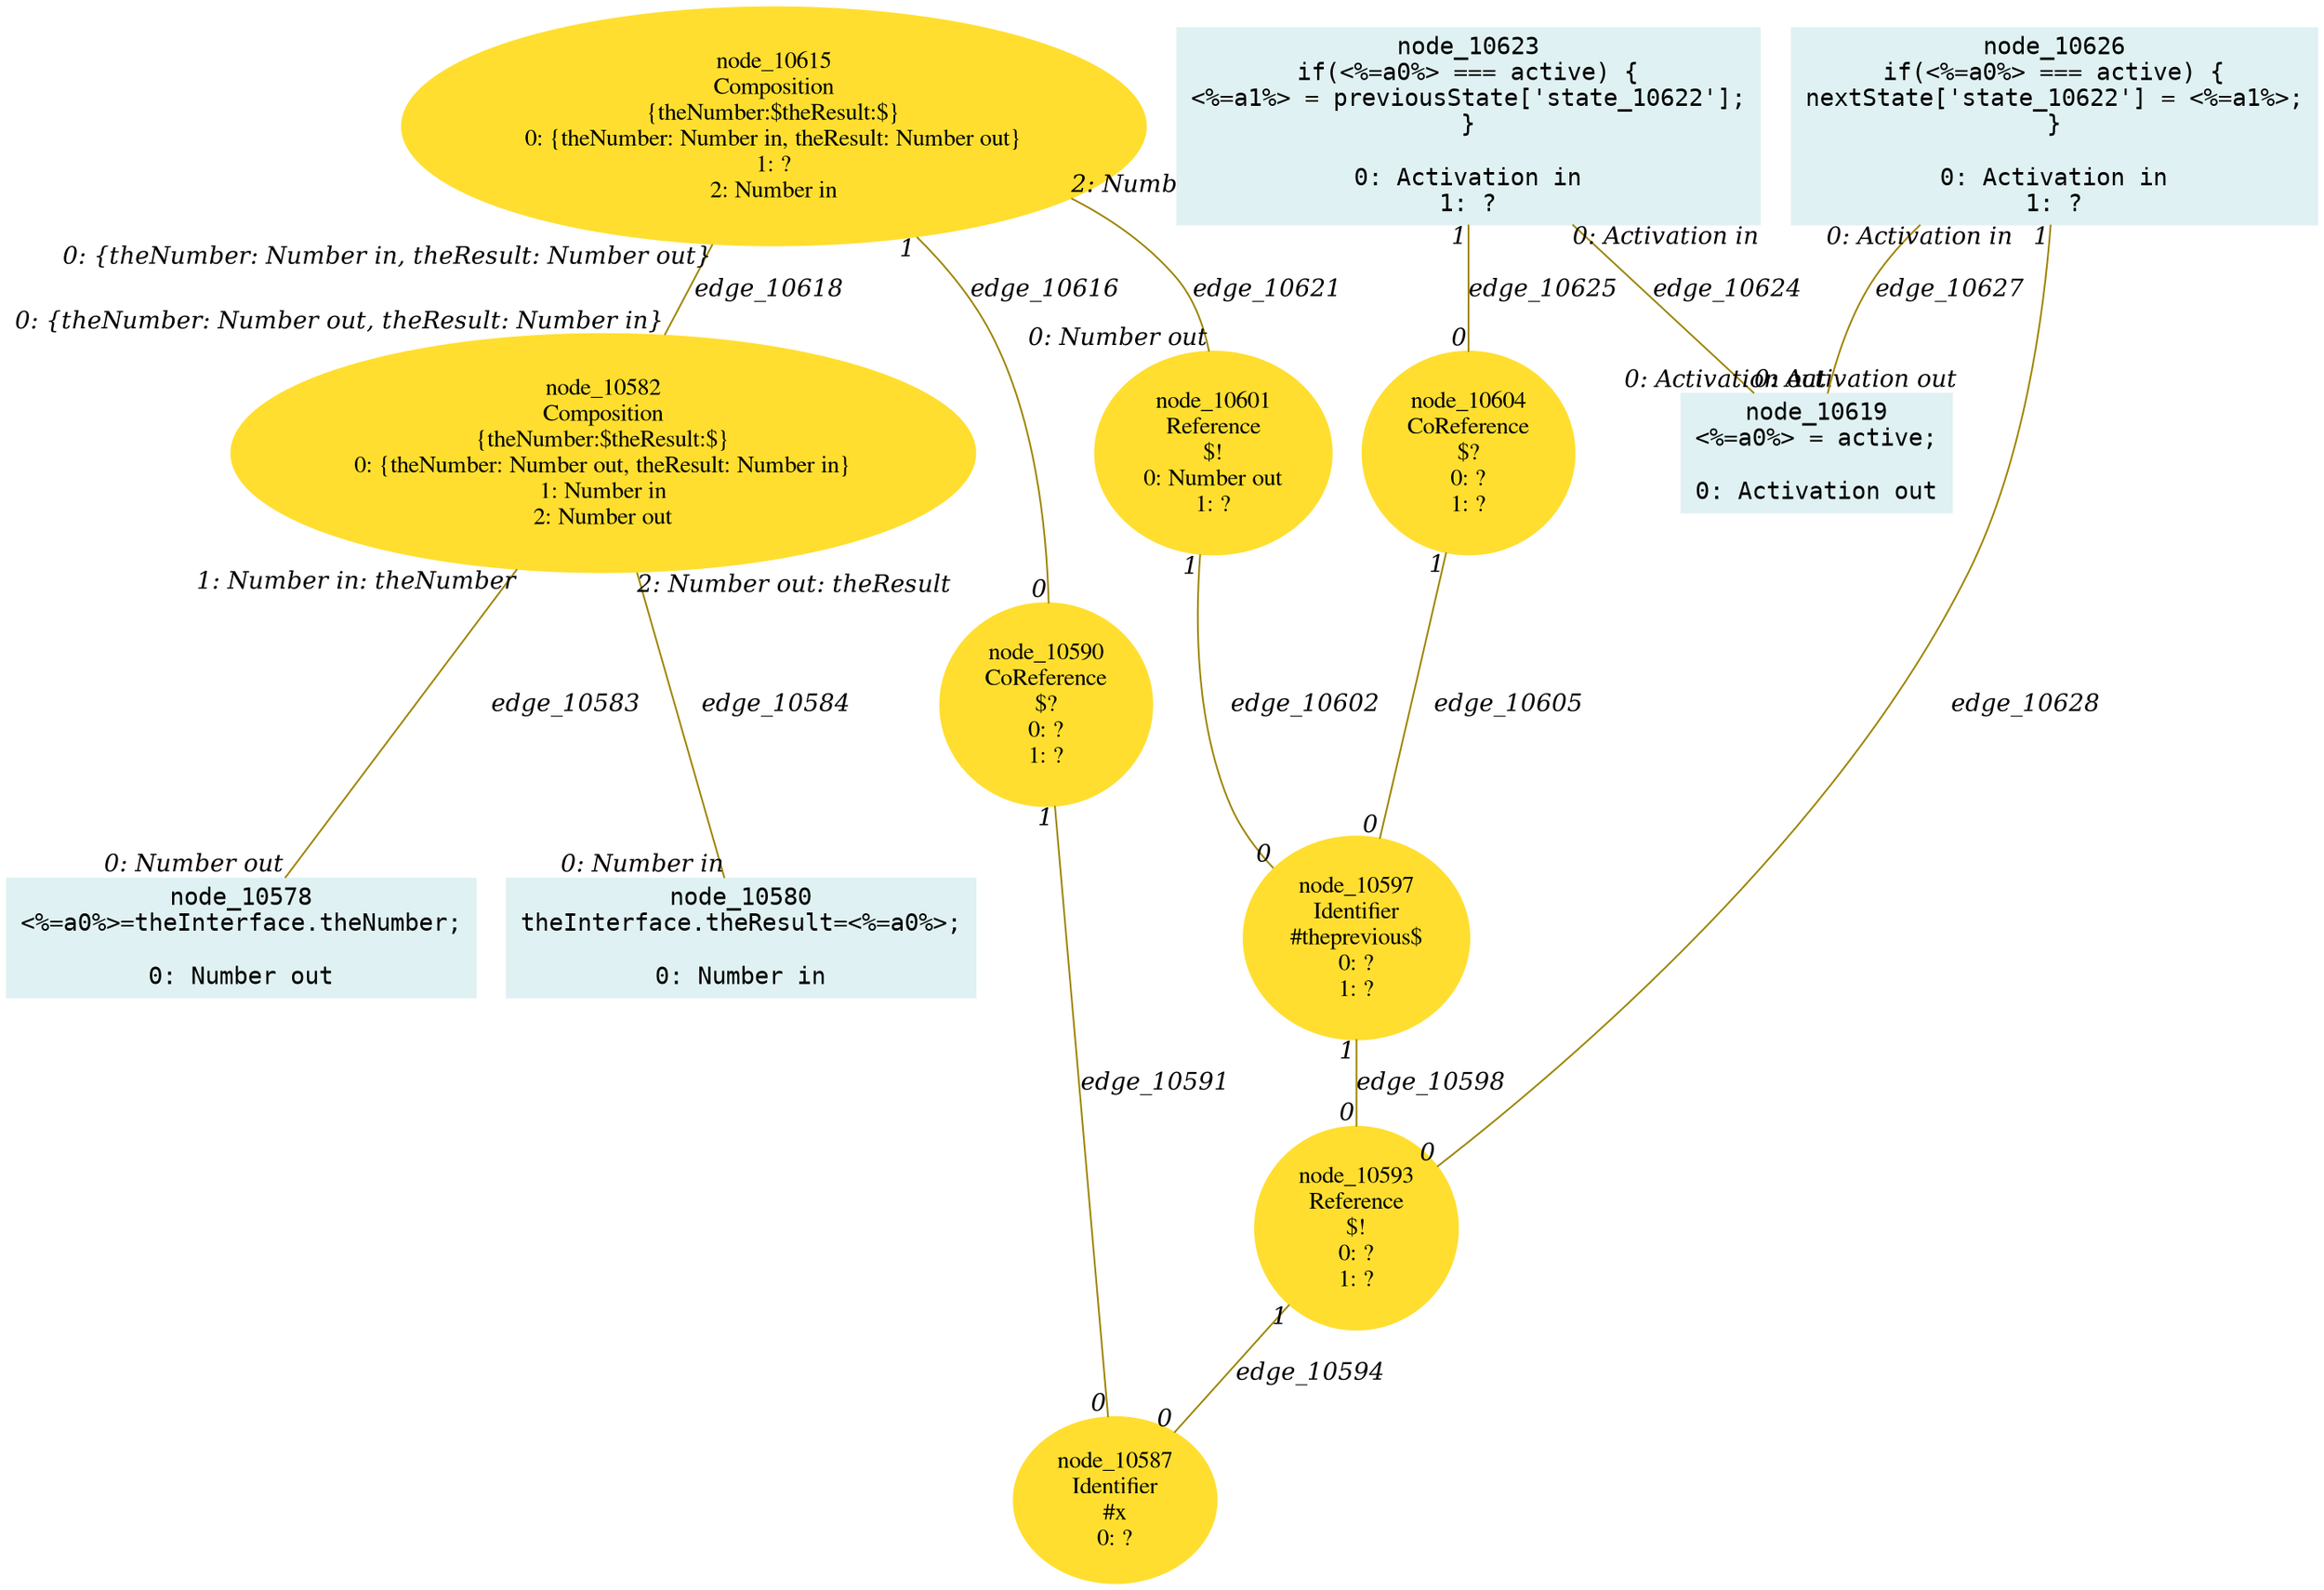 digraph g{node_10578 [shape="box", style="filled", color="#dff1f2", fontname="Courier", label="node_10578
<%=a0%>=theInterface.theNumber;

0: Number out" ]
node_10580 [shape="box", style="filled", color="#dff1f2", fontname="Courier", label="node_10580
theInterface.theResult=<%=a0%>;

0: Number in" ]
node_10582 [shape="ellipse", style="filled", color="#ffde2f", fontname="Times", label="node_10582
Composition
{theNumber:$theResult:$}
0: {theNumber: Number out, theResult: Number in}
1: Number in
2: Number out" ]
node_10587 [shape="ellipse", style="filled", color="#ffde2f", fontname="Times", label="node_10587
Identifier
#x
0: ?" ]
node_10590 [shape="ellipse", style="filled", color="#ffde2f", fontname="Times", label="node_10590
CoReference
$?
0: ?
1: ?" ]
node_10593 [shape="ellipse", style="filled", color="#ffde2f", fontname="Times", label="node_10593
Reference
$!
0: ?
1: ?" ]
node_10597 [shape="ellipse", style="filled", color="#ffde2f", fontname="Times", label="node_10597
Identifier
#theprevious$
0: ?
1: ?" ]
node_10601 [shape="ellipse", style="filled", color="#ffde2f", fontname="Times", label="node_10601
Reference
$!
0: Number out
1: ?" ]
node_10604 [shape="ellipse", style="filled", color="#ffde2f", fontname="Times", label="node_10604
CoReference
$?
0: ?
1: ?" ]
node_10615 [shape="ellipse", style="filled", color="#ffde2f", fontname="Times", label="node_10615
Composition
{theNumber:$theResult:$}
0: {theNumber: Number in, theResult: Number out}
1: ?
2: Number in" ]
node_10619 [shape="box", style="filled", color="#dff1f2", fontname="Courier", label="node_10619
<%=a0%> = active;

0: Activation out" ]
node_10623 [shape="box", style="filled", color="#dff1f2", fontname="Courier", label="node_10623
if(<%=a0%> === active) {
<%=a1%> = previousState['state_10622'];
}

0: Activation in
1: ?" ]
node_10626 [shape="box", style="filled", color="#dff1f2", fontname="Courier", label="node_10626
if(<%=a0%> === active) {
nextState['state_10622'] = <%=a1%>;
}

0: Activation in
1: ?" ]
node_10582 -> node_10578 [dir=none, arrowHead=none, fontname="Times-Italic", arrowsize=1, color="#9d8400", label="edge_10583",  headlabel="0: Number out", taillabel="1: Number in: theNumber" ]
node_10582 -> node_10580 [dir=none, arrowHead=none, fontname="Times-Italic", arrowsize=1, color="#9d8400", label="edge_10584",  headlabel="0: Number in", taillabel="2: Number out: theResult" ]
node_10590 -> node_10587 [dir=none, arrowHead=none, fontname="Times-Italic", arrowsize=1, color="#9d8400", label="edge_10591",  headlabel="0", taillabel="1" ]
node_10593 -> node_10587 [dir=none, arrowHead=none, fontname="Times-Italic", arrowsize=1, color="#9d8400", label="edge_10594",  headlabel="0", taillabel="1" ]
node_10597 -> node_10593 [dir=none, arrowHead=none, fontname="Times-Italic", arrowsize=1, color="#9d8400", label="edge_10598",  headlabel="0", taillabel="1" ]
node_10601 -> node_10597 [dir=none, arrowHead=none, fontname="Times-Italic", arrowsize=1, color="#9d8400", label="edge_10602",  headlabel="0", taillabel="1" ]
node_10604 -> node_10597 [dir=none, arrowHead=none, fontname="Times-Italic", arrowsize=1, color="#9d8400", label="edge_10605",  headlabel="0", taillabel="1" ]
node_10615 -> node_10590 [dir=none, arrowHead=none, fontname="Times-Italic", arrowsize=1, color="#9d8400", label="edge_10616",  headlabel="0", taillabel="1" ]
node_10615 -> node_10582 [dir=none, arrowHead=none, fontname="Times-Italic", arrowsize=1, color="#9d8400", label="edge_10618",  headlabel="0: {theNumber: Number out, theResult: Number in}", taillabel="0: {theNumber: Number in, theResult: Number out}" ]
node_10615 -> node_10601 [dir=none, arrowHead=none, fontname="Times-Italic", arrowsize=1, color="#9d8400", label="edge_10621",  headlabel="0: Number out", taillabel="2: Number in" ]
node_10623 -> node_10619 [dir=none, arrowHead=none, fontname="Times-Italic", arrowsize=1, color="#9d8400", label="edge_10624",  headlabel="0: Activation out", taillabel="0: Activation in" ]
node_10623 -> node_10604 [dir=none, arrowHead=none, fontname="Times-Italic", arrowsize=1, color="#9d8400", label="edge_10625",  headlabel="0", taillabel="1" ]
node_10626 -> node_10619 [dir=none, arrowHead=none, fontname="Times-Italic", arrowsize=1, color="#9d8400", label="edge_10627",  headlabel="0: Activation out", taillabel="0: Activation in" ]
node_10626 -> node_10593 [dir=none, arrowHead=none, fontname="Times-Italic", arrowsize=1, color="#9d8400", label="edge_10628",  headlabel="0", taillabel="1" ]
}